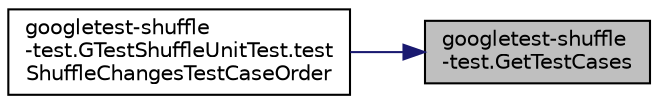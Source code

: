 digraph "googletest-shuffle-test.GetTestCases"
{
 // LATEX_PDF_SIZE
  bgcolor="transparent";
  edge [fontname="Helvetica",fontsize="10",labelfontname="Helvetica",labelfontsize="10"];
  node [fontname="Helvetica",fontsize="10",shape=record];
  rankdir="RL";
  Node1 [label="googletest-shuffle\l-test.GetTestCases",height=0.2,width=0.4,color="black", fillcolor="grey75", style="filled", fontcolor="black",tooltip=" "];
  Node1 -> Node2 [dir="back",color="midnightblue",fontsize="10",style="solid",fontname="Helvetica"];
  Node2 [label="googletest-shuffle\l-test.GTestShuffleUnitTest.test\lShuffleChangesTestCaseOrder",height=0.2,width=0.4,color="black",URL="$classgoogletest-shuffle-test_1_1GTestShuffleUnitTest.html#aadfcaa81fc890a1d1393b62e1cf9f72c",tooltip=" "];
}
